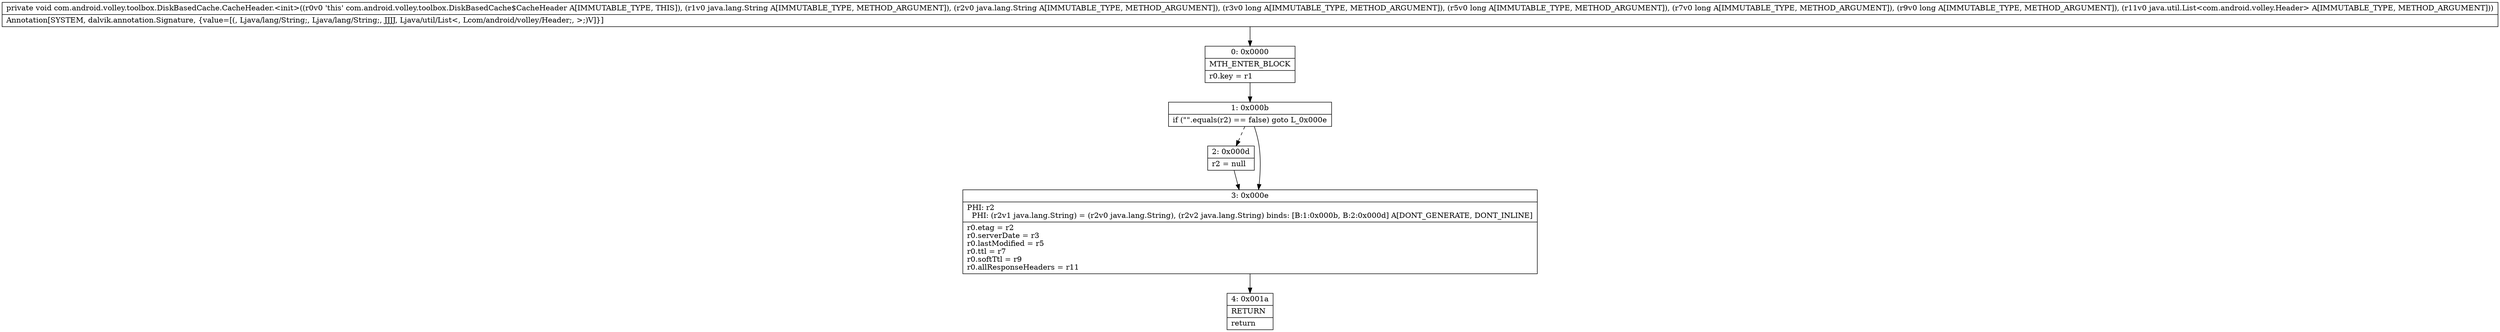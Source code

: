 digraph "CFG forcom.android.volley.toolbox.DiskBasedCache.CacheHeader.\<init\>(Ljava\/lang\/String;Ljava\/lang\/String;JJJJLjava\/util\/List;)V" {
Node_0 [shape=record,label="{0\:\ 0x0000|MTH_ENTER_BLOCK\l|r0.key = r1\l}"];
Node_1 [shape=record,label="{1\:\ 0x000b|if (\"\".equals(r2) == false) goto L_0x000e\l}"];
Node_2 [shape=record,label="{2\:\ 0x000d|r2 = null\l}"];
Node_3 [shape=record,label="{3\:\ 0x000e|PHI: r2 \l  PHI: (r2v1 java.lang.String) = (r2v0 java.lang.String), (r2v2 java.lang.String) binds: [B:1:0x000b, B:2:0x000d] A[DONT_GENERATE, DONT_INLINE]\l|r0.etag = r2\lr0.serverDate = r3\lr0.lastModified = r5\lr0.ttl = r7\lr0.softTtl = r9\lr0.allResponseHeaders = r11\l}"];
Node_4 [shape=record,label="{4\:\ 0x001a|RETURN\l|return\l}"];
MethodNode[shape=record,label="{private void com.android.volley.toolbox.DiskBasedCache.CacheHeader.\<init\>((r0v0 'this' com.android.volley.toolbox.DiskBasedCache$CacheHeader A[IMMUTABLE_TYPE, THIS]), (r1v0 java.lang.String A[IMMUTABLE_TYPE, METHOD_ARGUMENT]), (r2v0 java.lang.String A[IMMUTABLE_TYPE, METHOD_ARGUMENT]), (r3v0 long A[IMMUTABLE_TYPE, METHOD_ARGUMENT]), (r5v0 long A[IMMUTABLE_TYPE, METHOD_ARGUMENT]), (r7v0 long A[IMMUTABLE_TYPE, METHOD_ARGUMENT]), (r9v0 long A[IMMUTABLE_TYPE, METHOD_ARGUMENT]), (r11v0 java.util.List\<com.android.volley.Header\> A[IMMUTABLE_TYPE, METHOD_ARGUMENT]))  | Annotation[SYSTEM, dalvik.annotation.Signature, \{value=[(, Ljava\/lang\/String;, Ljava\/lang\/String;, JJJJ, Ljava\/util\/List\<, Lcom\/android\/volley\/Header;, \>;)V]\}]\l}"];
MethodNode -> Node_0;
Node_0 -> Node_1;
Node_1 -> Node_2[style=dashed];
Node_1 -> Node_3;
Node_2 -> Node_3;
Node_3 -> Node_4;
}

